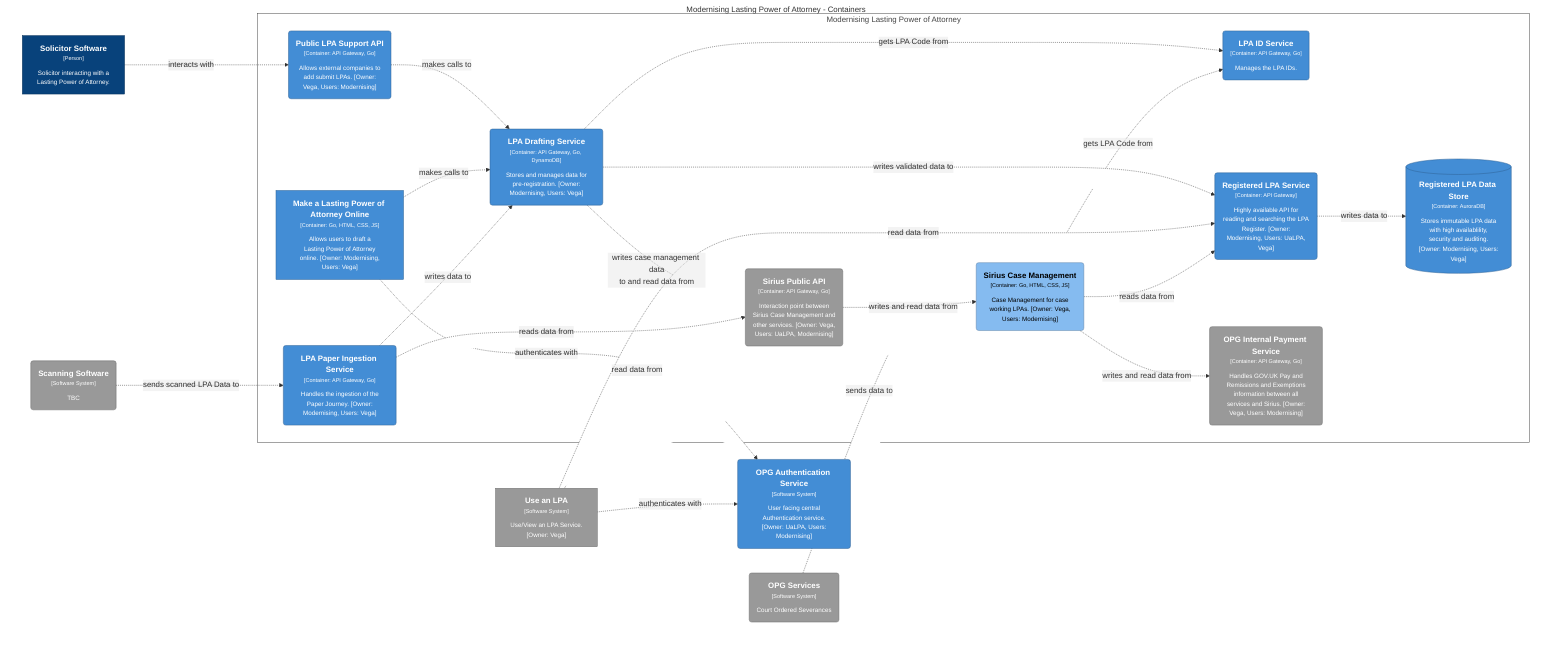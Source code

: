 graph TB
  linkStyle default fill:#ffffff

  subgraph diagram [Modernising Lasting Power of Attorney - Containers]
    style diagram fill:#ffffff,stroke:#ffffff

    34("<div style='font-weight: bold'>OPG Services</div><div style='font-size: 70%; margin-top: 0px'>[Software System]</div><div style='font-size: 80%; margin-top:10px'>Court Ordered Severances</div>")
    style 34 fill:#999999,stroke:#6b6b6b,color:#ffffff
    35("<div style='font-weight: bold'>Scanning Software</div><div style='font-size: 70%; margin-top: 0px'>[Software System]</div><div style='font-size: 80%; margin-top:10px'>TBC</div>")
    style 35 fill:#999999,stroke:#6b6b6b,color:#ffffff
    36["<div style='font-weight: bold'>Use an LPA</div><div style='font-size: 70%; margin-top: 0px'>[Software System]</div><div style='font-size: 80%; margin-top:10px'>Use/View an LPA Service.<br />[Owner: Vega]</div>"]
    style 36 fill:#999999,stroke:#6b6b6b,color:#ffffff
    2["<div style='font-weight: bold'>Solicitor Software</div><div style='font-size: 70%; margin-top: 0px'>[Person]</div><div style='font-size: 80%; margin-top:10px'>Solicitor interacting with a<br />Lasting Power of Attorney.</div>"]
    style 2 fill:#08427b,stroke:#052e56,color:#ffffff
    32("<div style='font-weight: bold'>OPG Authentication Service</div><div style='font-size: 70%; margin-top: 0px'>[Software System]</div><div style='font-size: 80%; margin-top:10px'>User facing central<br />Authentication service.<br />[Owner: UaLPA, Users:<br />Modernising]</div>")
    style 32 fill:#438dd5,stroke:#2e6295,color:#ffffff

    subgraph 3 [Modernising Lasting Power of Attorney]
      style 3 fill:#ffffff,stroke:#444444,color:#444444

      13("<div style='font-weight: bold'>Public LPA Support API</div><div style='font-size: 70%; margin-top: 0px'>[Container: API Gateway, Go]</div><div style='font-size: 80%; margin-top:10px'>Allows external companies to<br />add submit LPAs. [Owner:<br />Vega, Users: Modernising]</div>")
      style 13 fill:#438dd5,stroke:#2e6295,color:#ffffff
      14("<div style='font-weight: bold'>LPA ID Service</div><div style='font-size: 70%; margin-top: 0px'>[Container: API Gateway, Go]</div><div style='font-size: 80%; margin-top:10px'>Manages the LPA IDs.</div>")
      style 14 fill:#438dd5,stroke:#2e6295,color:#ffffff
      15[("<div style='font-weight: bold'>Registered LPA Data Store</div><div style='font-size: 70%; margin-top: 0px'>[Container: AuroraDB]</div><div style='font-size: 80%; margin-top:10px'>Stores immutable LPA data<br />with high availablility,<br />security and auditing.<br />[Owner: Modernising, Users:<br />Vega]</div>")]
      style 15 fill:#438dd5,stroke:#2e6295,color:#ffffff
      18("<div style='font-weight: bold'>Registered LPA Service</div><div style='font-size: 70%; margin-top: 0px'>[Container: API Gateway]</div><div style='font-size: 80%; margin-top:10px'>Highly available API for<br />reading and searching the LPA<br />Register. [Owner:<br />Modernising, Users: UaLPA,<br />Vega]</div>")
      style 18 fill:#438dd5,stroke:#2e6295,color:#ffffff
      23("<div style='font-weight: bold'>LPA Paper Ingestion Service</div><div style='font-size: 70%; margin-top: 0px'>[Container: API Gateway, Go]</div><div style='font-size: 80%; margin-top:10px'>Handles the ingestion of the<br />Paper Journey. [Owner:<br />Modernising, Users: Vega]</div>")
      style 23 fill:#438dd5,stroke:#2e6295,color:#ffffff
      24("<div style='font-weight: bold'>Sirius Public API</div><div style='font-size: 70%; margin-top: 0px'>[Container: API Gateway, Go]</div><div style='font-size: 80%; margin-top:10px'>Interaction point between<br />Sirius Case Management and<br />other services. [Owner: Vega,<br />Users: UaLPA, Modernising]</div>")
      style 24 fill:#999999,stroke:#6b6b6b,color:#ffffff
      25("<div style='font-weight: bold'>OPG Internal Payment Service</div><div style='font-size: 70%; margin-top: 0px'>[Container: API Gateway, Go]</div><div style='font-size: 80%; margin-top:10px'>Handles GOV.UK Pay and<br />Remissions and Exemptions<br />information between all<br />services and Sirius. [Owner:<br />Vega, Users: Modernising]</div>")
      style 25 fill:#999999,stroke:#6b6b6b,color:#ffffff
      26("<div style='font-weight: bold'>Sirius Case Management</div><div style='font-size: 70%; margin-top: 0px'>[Container: Go, HTML, CSS, JS]</div><div style='font-size: 80%; margin-top:10px'>Case Management for case<br />working LPAs. [Owner: Vega,<br />Users: Modernising]</div>")
      style 26 fill:#85bbf0,stroke:#5d82a8,color:#000000
      4["<div style='font-weight: bold'>Make a Lasting Power of Attorney Online</div><div style='font-size: 70%; margin-top: 0px'>[Container: Go, HTML, CSS, JS]</div><div style='font-size: 80%; margin-top:10px'>Allows users to draft a<br />Lasting Power of Attorney<br />online. [Owner: Modernising,<br />Users: Vega]</div>"]
      style 4 fill:#438dd5,stroke:#2e6295,color:#ffffff
      8("<div style='font-weight: bold'>LPA Drafting Service</div><div style='font-size: 70%; margin-top: 0px'>[Container: API Gateway, Go, DynamoDB]</div><div style='font-size: 80%; margin-top:10px'>Stores and manages data for<br />pre-registration. [Owner:<br />Modernising, Users: Vega]</div>")
      style 8 fill:#438dd5,stroke:#2e6295,color:#ffffff
    end

    34-. "<div>sends data to</div><div style='font-size: 70%'></div>" .->26
    35-. "<div>sends scanned LPA Data to</div><div style='font-size: 70%'></div>" .->23
    13-. "<div>makes calls to</div><div style='font-size: 70%'></div>" .->8
    2-. "<div>interacts with</div><div style='font-size: 70%'></div>" .->13
    4-. "<div>makes calls to</div><div style='font-size: 70%'></div>" .->8
    8-. "<div>gets LPA Code from</div><div style='font-size: 70%'></div>" .->14
    26-. "<div>gets LPA Code from</div><div style='font-size: 70%'></div>" .->14
    8-. "<div>writes validated data to</div><div style='font-size: 70%'></div>" .->18
    8-. "<div>writes case management data<br />to and read data from</div><div style='font-size: 70%'></div>" .->24
    4-. "<div>authenticates with</div><div style='font-size: 70%'></div>" .->32
    36-. "<div>authenticates with</div><div style='font-size: 70%'></div>" .->32
    36-. "<div>read data from</div><div style='font-size: 70%'></div>" .->24
    36-. "<div>read data from</div><div style='font-size: 70%'></div>" .->18
    18-. "<div>writes data to</div><div style='font-size: 70%'></div>" .->15
    26-. "<div>writes and read data from</div><div style='font-size: 70%'></div>" .->25
    24-. "<div>writes and read data from</div><div style='font-size: 70%'></div>" .->26
    23-. "<div>reads data from</div><div style='font-size: 70%'></div>" .->24
    23-. "<div>writes data to</div><div style='font-size: 70%'></div>" .->8
    26-. "<div>reads data from</div><div style='font-size: 70%'></div>" .->18
  end